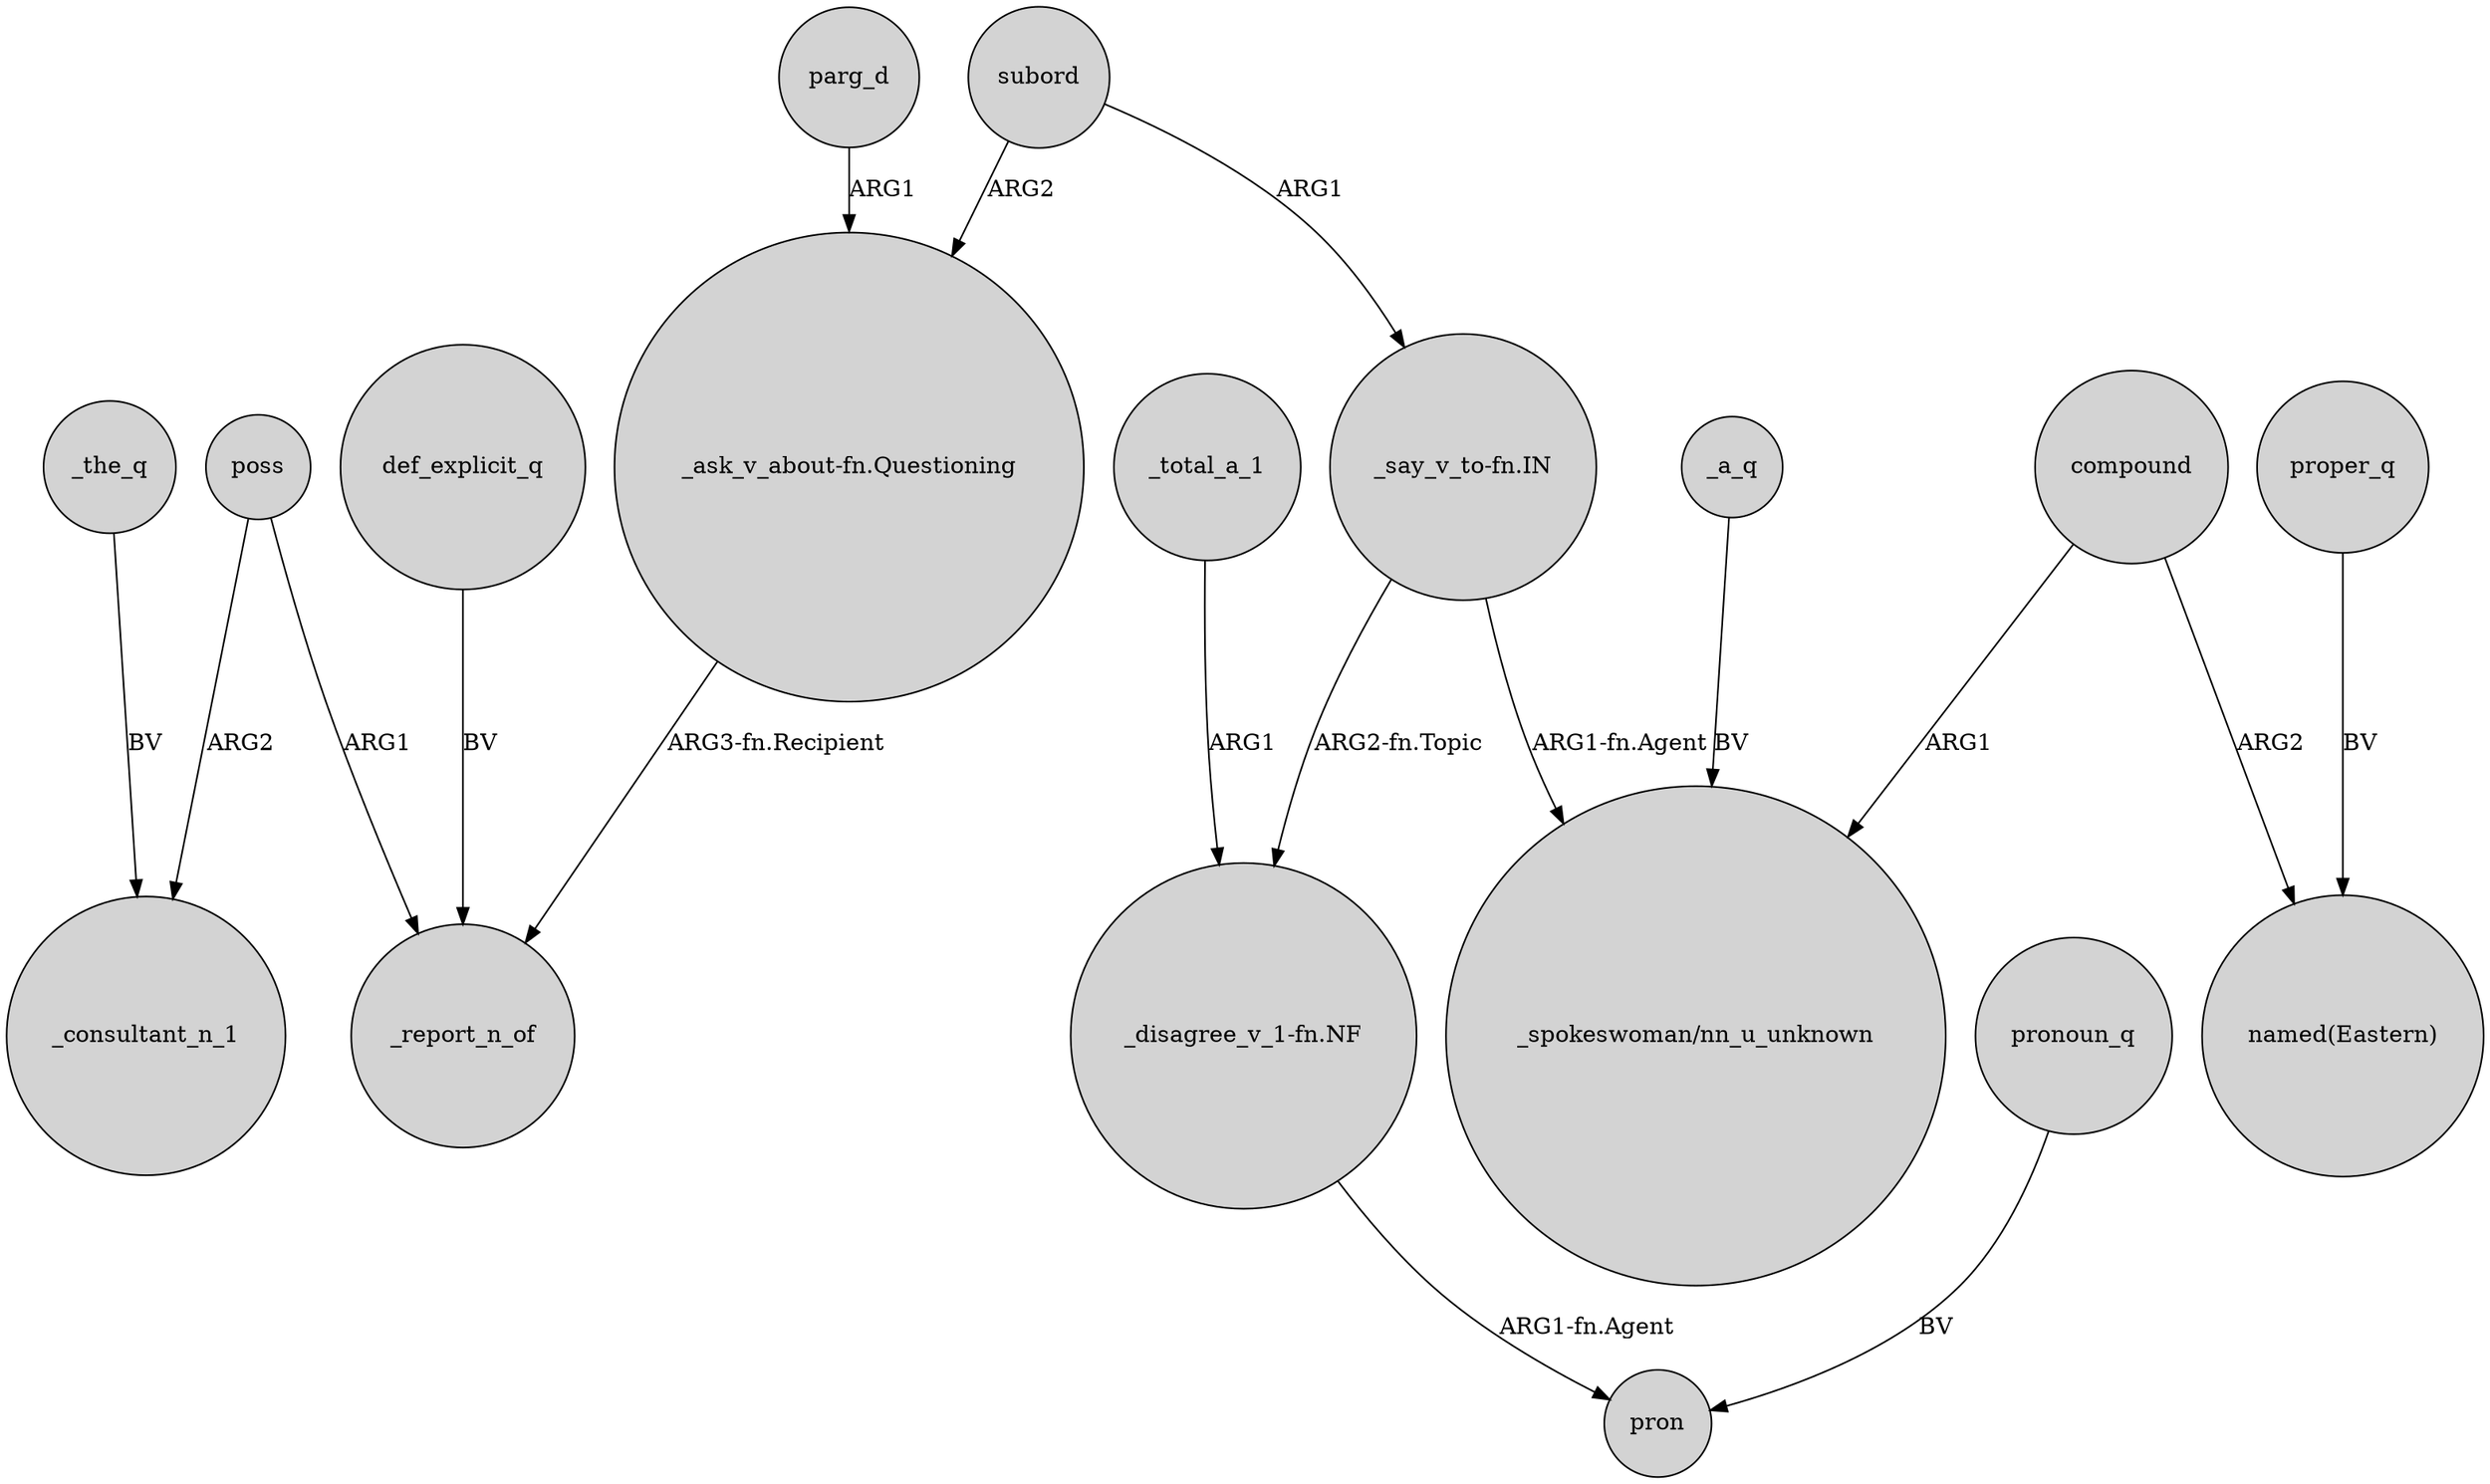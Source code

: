 digraph {
	node [shape=circle style=filled]
	_the_q -> _consultant_n_1 [label=BV]
	"_say_v_to-fn.IN" -> "_disagree_v_1-fn.NF" [label="ARG2-fn.Topic"]
	_total_a_1 -> "_disagree_v_1-fn.NF" [label=ARG1]
	compound -> "named(Eastern)" [label=ARG2]
	subord -> "_say_v_to-fn.IN" [label=ARG1]
	subord -> "_ask_v_about-fn.Questioning" [label=ARG2]
	"_ask_v_about-fn.Questioning" -> _report_n_of [label="ARG3-fn.Recipient"]
	poss -> _report_n_of [label=ARG1]
	parg_d -> "_ask_v_about-fn.Questioning" [label=ARG1]
	poss -> _consultant_n_1 [label=ARG2]
	proper_q -> "named(Eastern)" [label=BV]
	compound -> "_spokeswoman/nn_u_unknown" [label=ARG1]
	"_say_v_to-fn.IN" -> "_spokeswoman/nn_u_unknown" [label="ARG1-fn.Agent"]
	def_explicit_q -> _report_n_of [label=BV]
	_a_q -> "_spokeswoman/nn_u_unknown" [label=BV]
	"_disagree_v_1-fn.NF" -> pron [label="ARG1-fn.Agent"]
	pronoun_q -> pron [label=BV]
}
